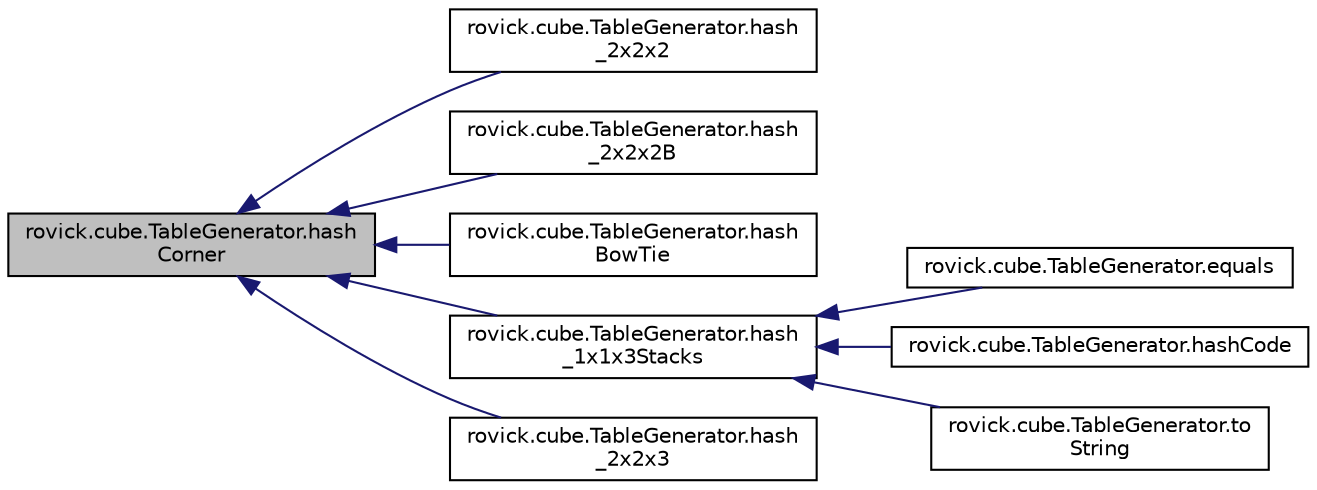 digraph "rovick.cube.TableGenerator.hashCorner"
{
  edge [fontname="Helvetica",fontsize="10",labelfontname="Helvetica",labelfontsize="10"];
  node [fontname="Helvetica",fontsize="10",shape=record];
  rankdir="LR";
  Node1 [label="rovick.cube.TableGenerator.hash\lCorner",height=0.2,width=0.4,color="black", fillcolor="grey75", style="filled", fontcolor="black"];
  Node1 -> Node2 [dir="back",color="midnightblue",fontsize="10",style="solid",fontname="Helvetica"];
  Node2 [label="rovick.cube.TableGenerator.hash\l_2x2x2",height=0.2,width=0.4,color="black", fillcolor="white", style="filled",URL="$classrovick_1_1cube_1_1_table_generator_af669379422d32bcf5beca56ab2405fc2.html#af669379422d32bcf5beca56ab2405fc2"];
  Node1 -> Node3 [dir="back",color="midnightblue",fontsize="10",style="solid",fontname="Helvetica"];
  Node3 [label="rovick.cube.TableGenerator.hash\l_2x2x2B",height=0.2,width=0.4,color="black", fillcolor="white", style="filled",URL="$classrovick_1_1cube_1_1_table_generator_a20666bbcf6de30df26afbf60ef29b71f.html#a20666bbcf6de30df26afbf60ef29b71f"];
  Node1 -> Node4 [dir="back",color="midnightblue",fontsize="10",style="solid",fontname="Helvetica"];
  Node4 [label="rovick.cube.TableGenerator.hash\lBowTie",height=0.2,width=0.4,color="black", fillcolor="white", style="filled",URL="$classrovick_1_1cube_1_1_table_generator_a7070704cd68fc778387ff362f5dcbf45.html#a7070704cd68fc778387ff362f5dcbf45"];
  Node1 -> Node5 [dir="back",color="midnightblue",fontsize="10",style="solid",fontname="Helvetica"];
  Node5 [label="rovick.cube.TableGenerator.hash\l_1x1x3Stacks",height=0.2,width=0.4,color="black", fillcolor="white", style="filled",URL="$classrovick_1_1cube_1_1_table_generator_ae76f58845c0cf0edbfa0d0de955341a0.html#ae76f58845c0cf0edbfa0d0de955341a0"];
  Node5 -> Node6 [dir="back",color="midnightblue",fontsize="10",style="solid",fontname="Helvetica"];
  Node6 [label="rovick.cube.TableGenerator.equals",height=0.2,width=0.4,color="black", fillcolor="white", style="filled",URL="$classrovick_1_1cube_1_1_table_generator_ad4043df4f46b61a6b45f7ea2f7a4dfa0.html#ad4043df4f46b61a6b45f7ea2f7a4dfa0"];
  Node5 -> Node7 [dir="back",color="midnightblue",fontsize="10",style="solid",fontname="Helvetica"];
  Node7 [label="rovick.cube.TableGenerator.hashCode",height=0.2,width=0.4,color="black", fillcolor="white", style="filled",URL="$classrovick_1_1cube_1_1_table_generator_a8abd1c749c55031e5f1e56cd9b278833.html#a8abd1c749c55031e5f1e56cd9b278833"];
  Node5 -> Node8 [dir="back",color="midnightblue",fontsize="10",style="solid",fontname="Helvetica"];
  Node8 [label="rovick.cube.TableGenerator.to\lString",height=0.2,width=0.4,color="black", fillcolor="white", style="filled",URL="$classrovick_1_1cube_1_1_table_generator_a16111021532687131f570bbecafb393e.html#a16111021532687131f570bbecafb393e"];
  Node1 -> Node9 [dir="back",color="midnightblue",fontsize="10",style="solid",fontname="Helvetica"];
  Node9 [label="rovick.cube.TableGenerator.hash\l_2x2x3",height=0.2,width=0.4,color="black", fillcolor="white", style="filled",URL="$classrovick_1_1cube_1_1_table_generator_a7f83fac6ce64dee957f6af9e82ba8b1e.html#a7f83fac6ce64dee957f6af9e82ba8b1e"];
}
